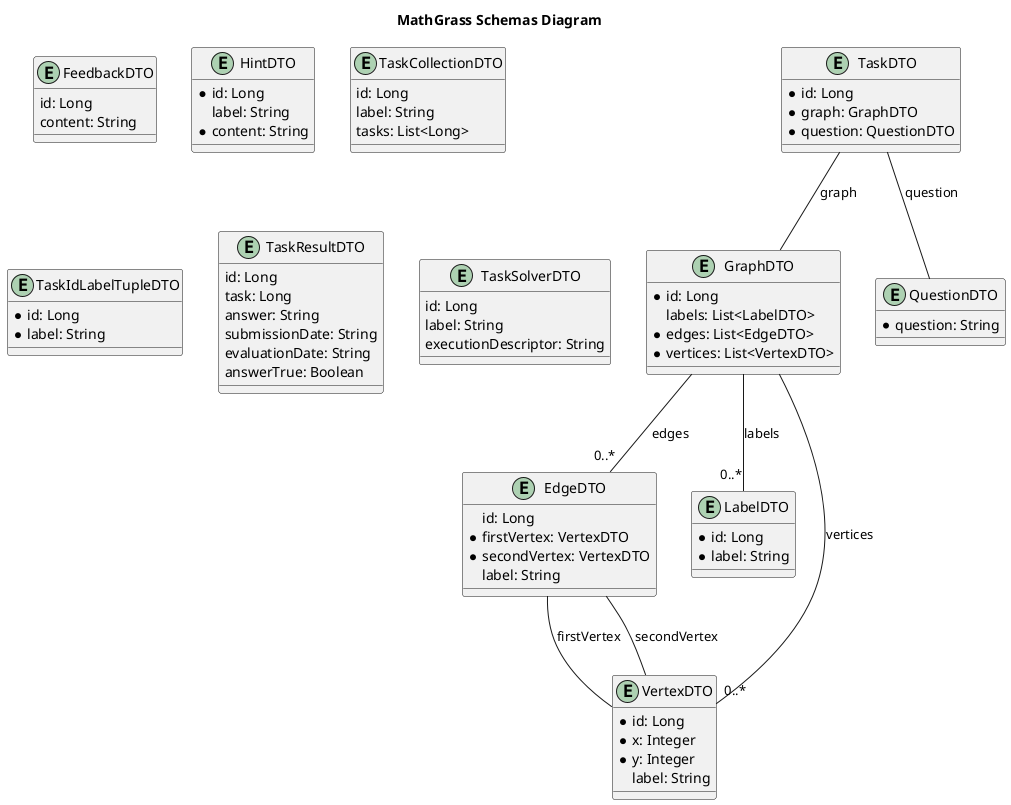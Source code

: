 @startuml

title MathGrass Schemas Diagram

entity EdgeDTO {
    id: Long
    * firstVertex: VertexDTO
    * secondVertex: VertexDTO
    label: String
}

entity FeedbackDTO {
    id: Long
    content: String
}

entity GraphDTO {
    * id: Long
    labels: List<LabelDTO>
    * edges: List<EdgeDTO>
    * vertices: List<VertexDTO>
}

entity HintDTO {
    * id: Long
    label: String
    * content: String
}

entity LabelDTO {
    * id: Long
    * label: String
}

entity QuestionDTO {
    * question: String
}

entity TaskCollectionDTO {
    id: Long
    label: String
    tasks: List<Long>
}

entity TaskDTO {
    * id: Long
    * graph: GraphDTO
    * question: QuestionDTO
}

entity TaskIdLabelTupleDTO {
    * id: Long
    * label: String
}

entity TaskResultDTO {
    id: Long
    task: Long
    answer: String
    submissionDate: String
    evaluationDate: String
    answerTrue: Boolean
}

entity TaskSolverDTO {
    id: Long
    label: String
    executionDescriptor: String
}

entity VertexDTO {
    * id: Long
    * x: Integer
    * y: Integer
    label: String
}


GraphDTO -- "0..*" LabelDTO : labels
GraphDTO -- "0..*" EdgeDTO : edges
GraphDTO -- "0..*" VertexDTO : vertices
TaskDTO -- GraphDTO : graph
TaskDTO -- QuestionDTO : question
EdgeDTO -- VertexDTO : firstVertex
EdgeDTO -- VertexDTO : secondVertex

@enduml
